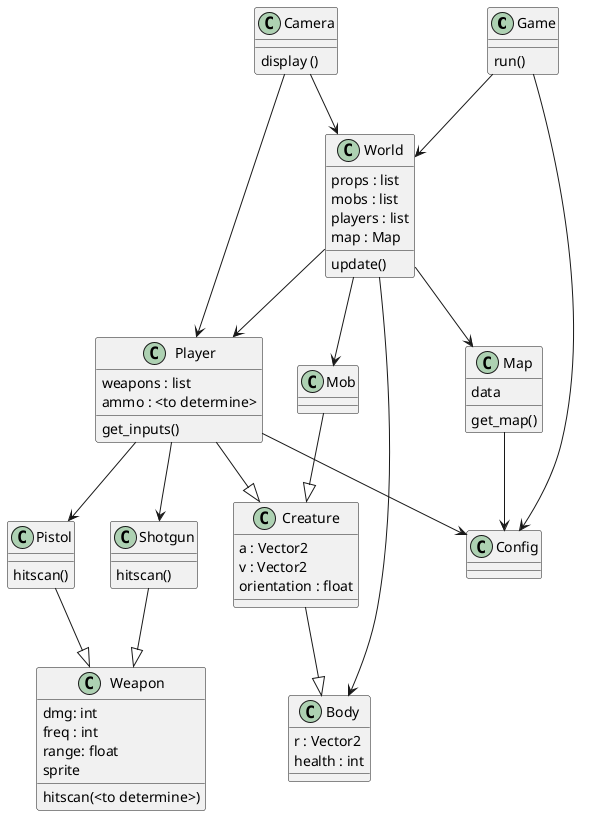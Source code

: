 @startuml game

class Game {
    run()
}

class Weapon {
    dmg: int
    freq : int
    range: float
    sprite
    
    hitscan(<to determine>)
}

class Pistol {
    hitscan()
}

class Shotgun {
    hitscan()
}

class Body {
    r : Vector2
    health : int
}

class Creature {
    a : Vector2
    v : Vector2
    orientation : float
}

class Player {
    weapons : list
    ammo : <to determine>

    get_inputs()
}

class Map {
    data
    get_map()
}

class World {
    props : list
    mobs : list
    players : list
    map : Map
    
    update()
}

class Camera {
    display ()
}

class Config {
}


Creature --|> Body

Pistol --|> Weapon

Shotgun --|> Weapon

Player --|> Creature
Player --> Config
Player --> Pistol
Player --> Shotgun

Mob --|> Creature

Camera --> Player
Camera --> World

Map --> Config

World --> Map
World --> Body
World --> Player
World --> Mob

Game --> World
Game --> Config

@enduml
